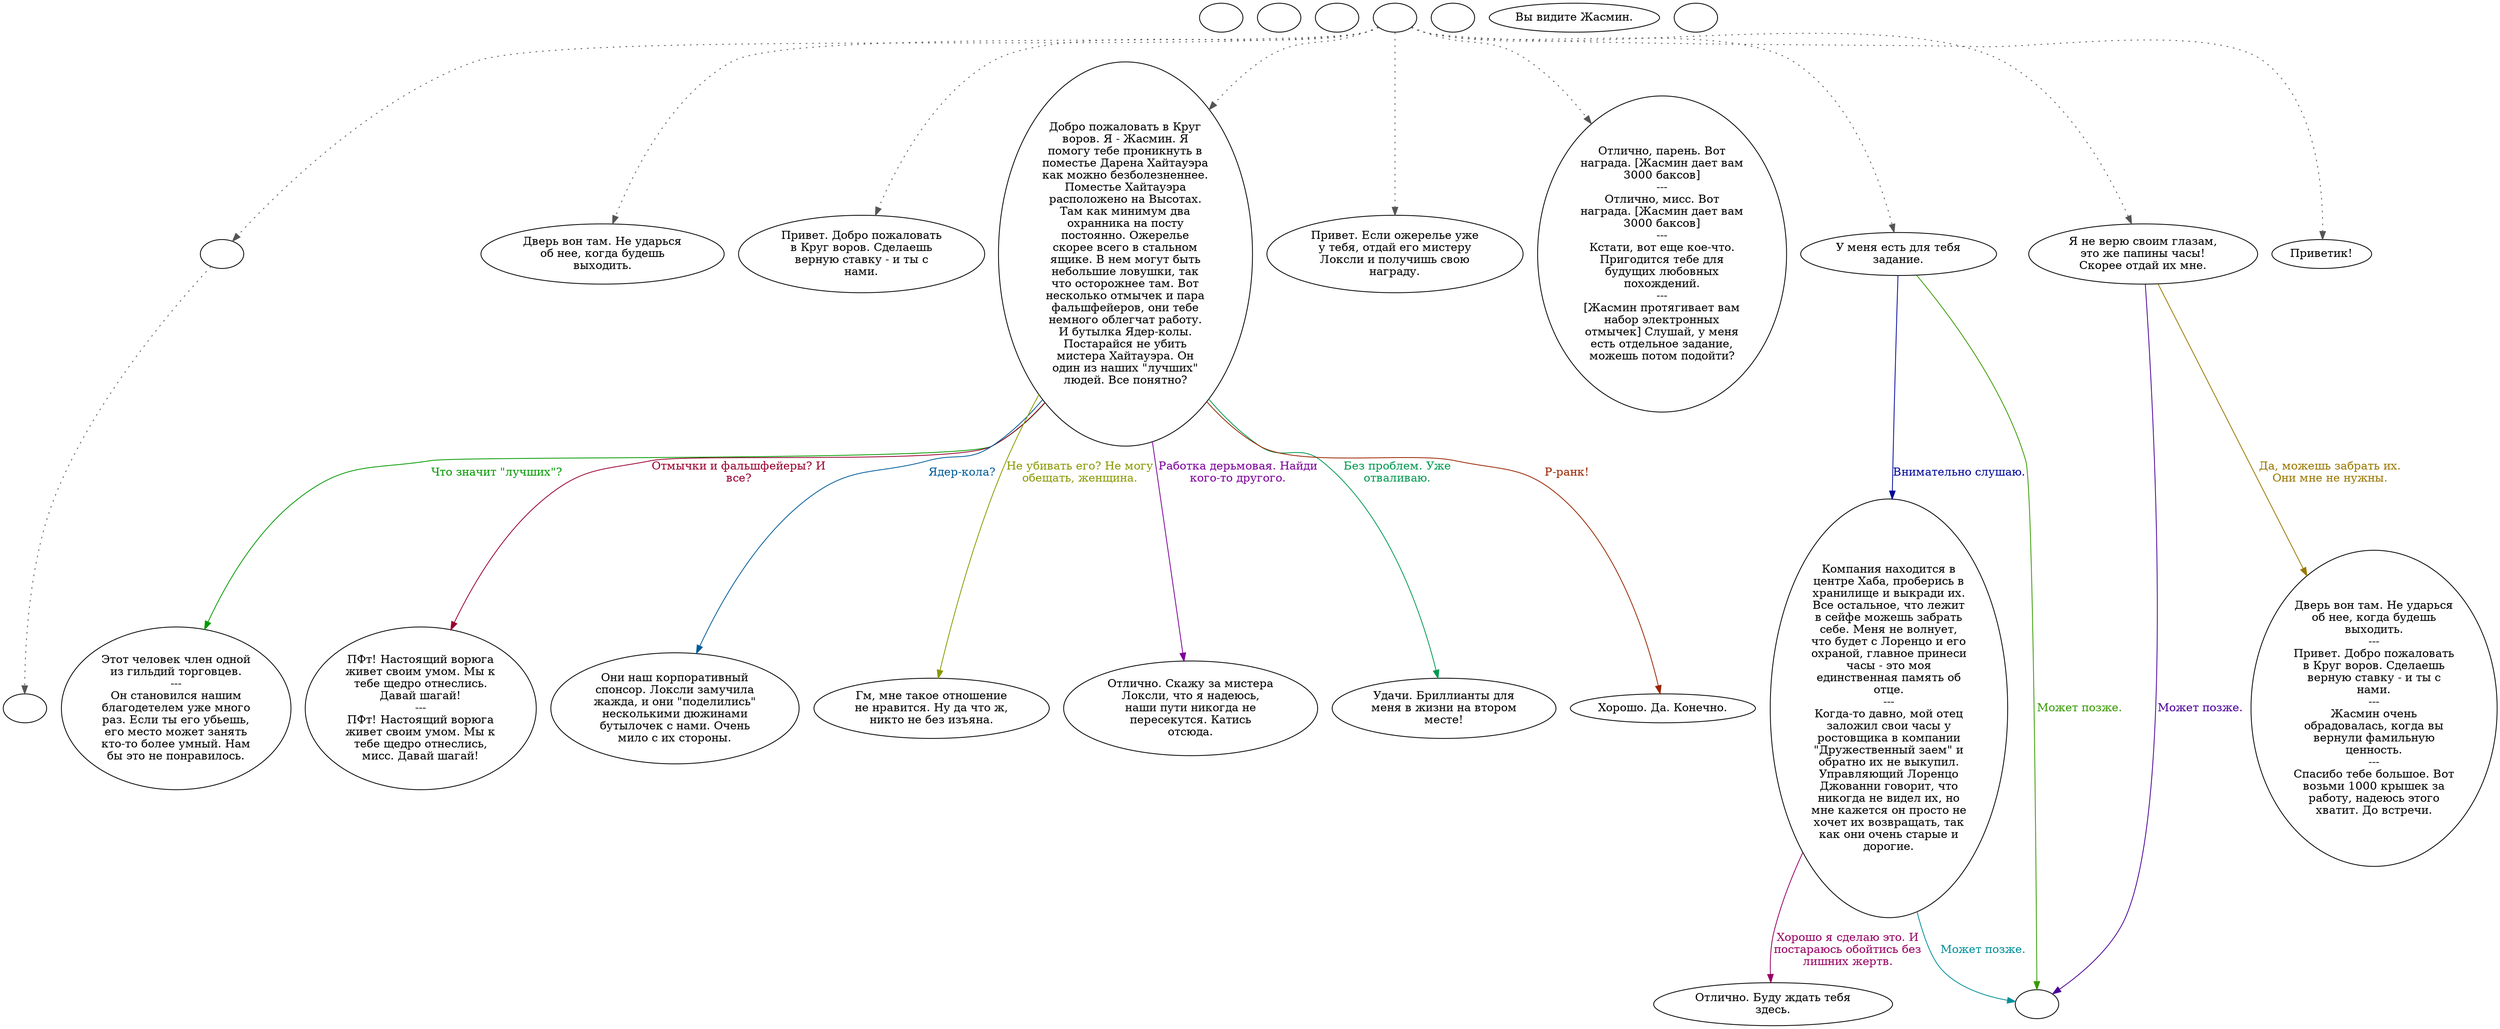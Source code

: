 digraph jasmine {
  "start" [style=filled       fillcolor="#FFFFFF"       color="#000000"]
  "start" [label=""]
  "critter_p_proc" [style=filled       fillcolor="#FFFFFF"       color="#000000"]
  "critter_p_proc" [label=""]
  "pickup_p_proc" [style=filled       fillcolor="#FFFFFF"       color="#000000"]
  "pickup_p_proc" [label=""]
  "talk_p_proc" [style=filled       fillcolor="#FFFFFF"       color="#000000"]
  "talk_p_proc" -> "get_reaction" [style=dotted color="#555555"]
  "talk_p_proc" -> "Jasmine01" [style=dotted color="#555555"]
  "talk_p_proc" -> "Jasmine02" [style=dotted color="#555555"]
  "talk_p_proc" -> "Jasmine03" [style=dotted color="#555555"]
  "talk_p_proc" -> "Jasmine05" [style=dotted color="#555555"]
  "talk_p_proc" -> "Jasmine06" [style=dotted color="#555555"]
  "talk_p_proc" -> "clock01" [style=dotted color="#555555"]
  "talk_p_proc" -> "clock04" [style=dotted color="#555555"]
  "talk_p_proc" -> "Jasmine07" [style=dotted color="#555555"]
  "talk_p_proc" [label=""]
  "destroy_p_proc" [style=filled       fillcolor="#FFFFFF"       color="#000000"]
  "destroy_p_proc" [label=""]
  "look_at_p_proc" [style=filled       fillcolor="#FFFFFF"       color="#000000"]
  "look_at_p_proc" [label="Вы видите Жасмин."]
  "map_enter_p_proc" [style=filled       fillcolor="#FFFFFF"       color="#000000"]
  "map_enter_p_proc" [label=""]
  "Jasmine01" [style=filled       fillcolor="#FFFFFF"       color="#000000"]
  "Jasmine01" [label="Дверь вон там. Не ударься\nоб нее, когда будешь\nвыходить."]
  "Jasmine02" [style=filled       fillcolor="#FFFFFF"       color="#000000"]
  "Jasmine02" [label="Привет. Добро пожаловать\nв Круг воров. Сделаешь\nверную ставку - и ты с\nнами."]
  "Jasmine03" [style=filled       fillcolor="#FFFFFF"       color="#000000"]
  "Jasmine03" [label="Добро пожаловать в Круг\nворов. Я - Жасмин. Я\nпомогу тебе проникнуть в\nпоместье Дарена Хайтауэра\nкак можно безболезненнее.\nПоместье Хайтауэра\nрасположено на Высотах.\nТам как минимум два\nохранника на посту\nпостоянно. Ожерелье\nскорее всего в стальном\nящике. В нем могут быть\nнебольшие ловушки, так\nчто осторожнее там. Вот\nнесколько отмычек и пара\nфальшфейеров, они тебе\nнемного облегчат работу.\nИ бутылка Ядер-колы.\nПостарайся не убить\nмистера Хайтауэра. Он\nодин из наших \"лучших\"\nлюдей. Все понятно?"]
  "Jasmine03" -> "Jasmine08" [label="Что значит \"лучших\"?" color="#039900" fontcolor="#039900"]
  "Jasmine03" -> "Jasmine09" [label="Отмычки и фальшфейеры? И\nвсе?" color="#99002F" fontcolor="#99002F"]
  "Jasmine03" -> "Jasmine10" [label="Ядер-кола?" color="#005C99" fontcolor="#005C99"]
  "Jasmine03" -> "Jasmine11" [label="Не убивать его? Не могу\nобещать, женщина." color="#899900" fontcolor="#899900"]
  "Jasmine03" -> "Jasmine12" [label="Работка дерьмовая. Найди\nкого-то другого." color="#7D0099" fontcolor="#7D0099"]
  "Jasmine03" -> "Jasmine13" [label="Без проблем. Уже\nотваливаю." color="#009950" fontcolor="#009950"]
  "Jasmine03" -> "Jasmine14" [label="Р-ранк!" color="#992400" fontcolor="#992400"]
  "Jasmine05" [style=filled       fillcolor="#FFFFFF"       color="#000000"]
  "Jasmine05" [label="Привет. Если ожерелье уже\nу тебя, отдай его мистеру\nЛоксли и получишь свою\nнаграду."]
  "Jasmine06" [style=filled       fillcolor="#FFFFFF"       color="#000000"]
  "Jasmine06" [label="Отлично, парень. Вот\nнаграда. [Жасмин дает вам\n3000 баксов]\n---\nОтлично, мисс. Вот\nнаграда. [Жасмин дает вам\n3000 баксов]\n---\nКстати, вот еще кое-что.\nПригодится тебе для\nбудущих любовных\nпохождений.\n---\n[Жасмин протягивает вам\nнабор электронных\nотмычек] Слушай, у меня\nесть отдельное задание,\nможешь потом подойти?"]
  "Jasmine07" [style=filled       fillcolor="#FFFFFF"       color="#000000"]
  "Jasmine07" [label="Приветик!"]
  "Jasmine08" [style=filled       fillcolor="#FFFFFF"       color="#000000"]
  "Jasmine08" [label="Этот человек член одной\nиз гильдий торговцев.\n---\nОн становился нашим\nблагодетелем уже много\nраз. Если ты его убьешь,\nего место может занять\nкто-то более умный. Нам\nбы это не понравилось."]
  "Jasmine09" [style=filled       fillcolor="#FFFFFF"       color="#000000"]
  "Jasmine09" [label="ПФт! Настоящий ворюга\nживет своим умом. Мы к\nтебе щедро отнеслись.\nДавай шагай!\n---\nПФт! Настоящий ворюга\nживет своим умом. Мы к\nтебе щедро отнеслись,\nмисс. Давай шагай!"]
  "Jasmine10" [style=filled       fillcolor="#FFFFFF"       color="#000000"]
  "Jasmine10" [label="Они наш корпоративный\nспонсор. Локсли замучила\nжажда, и они \"поделились\"\nнесколькими дюжинами\nбутылочек с нами. Очень\nмило с их стороны."]
  "Jasmine11" [style=filled       fillcolor="#FFFFFF"       color="#000000"]
  "Jasmine11" [label="Гм, мне такое отношение\nне нравится. Ну да что ж,\nникто не без изъяна."]
  "Jasmine12" [style=filled       fillcolor="#FFFFFF"       color="#000000"]
  "Jasmine12" [label="Отлично. Скажу за мистера\nЛоксли, что я надеюсь,\nнаши пути никогда не\nпересекутся. Катись\nотсюда."]
  "Jasmine13" [style=filled       fillcolor="#FFFFFF"       color="#000000"]
  "Jasmine13" [label="Удачи. Бриллианты для\nменя в жизни на втором\nместе!"]
  "Jasmine14" [style=filled       fillcolor="#FFFFFF"       color="#000000"]
  "Jasmine14" [label="Хорошо. Да. Конечно."]
  "clock01" [style=filled       fillcolor="#FFFFFF"       color="#000000"]
  "clock01" [label="У меня есть для тебя\nзадание."]
  "clock01" -> "clock02" [label="Внимательно слушаю." color="#000999" fontcolor="#000999"]
  "clock01" -> "JasmineEnd" [label="Может позже." color="#369900" fontcolor="#369900"]
  "clock02" [style=filled       fillcolor="#FFFFFF"       color="#000000"]
  "clock02" [label="Компания находится в\nцентре Хаба, проберись в\nхранилище и выкради их.\nВсе остальное, что лежит\nв сейфе можешь забрать\nсебе. Меня не волнует,\nчто будет с Лоренцо и его\nохраной, главное принеси\nчасы - это моя\nединственная память об\nотце.\n---\nКогда-то давно, мой отец\nзаложил свои часы у\nростовщика в компании\n\"Дружественный заем\" и\nобратно их не выкупил.\nУправляющий Лоренцо\nДжованни говорит, что\nникогда не видел их, но\nмне кажется он просто не\nхочет их возвращать, так\nкак они очень старые и\nдорогие."]
  "clock02" -> "clock03" [label="Хорошо я сделаю это. И\nпостараюсь обойтись без\nлишних жертв." color="#990062" fontcolor="#990062"]
  "clock02" -> "JasmineEnd" [label="Может позже." color="#008F99" fontcolor="#008F99"]
  "clock03" [style=filled       fillcolor="#FFFFFF"       color="#000000"]
  "clock03" [label="Отлично. Буду ждать тебя\nздесь."]
  "clock04" [style=filled       fillcolor="#FFFFFF"       color="#000000"]
  "clock04" [label="Я не верю своим глазам,\nэто же папины часы!\nСкорее отдай их мне."]
  "clock04" -> "clock05" [label="Да, можешь забрать их.\nОни мне не нужны." color="#997600" fontcolor="#997600"]
  "clock04" -> "JasmineEnd" [label="Может позже." color="#4A0099" fontcolor="#4A0099"]
  "clock05" [style=filled       fillcolor="#FFFFFF"       color="#000000"]
  "clock05" [label="Дверь вон там. Не ударься\nоб нее, когда будешь\nвыходить.\n---\nПривет. Добро пожаловать\nв Круг воров. Сделаешь\nверную ставку - и ты с\nнами.\n---\nЖасмин очень\nобрадовалась, когда вы\nвернули фамильную\nценность.\n---\nСпасибо тебе большое. Вот\nвозьми 1000 крышек за\nработу, надеюсь этого\nхватит. До встречи."]
  "JasmineEnd" [style=filled       fillcolor="#FFFFFF"       color="#000000"]
  "JasmineEnd" [label=""]
  "get_reaction" [style=filled       fillcolor="#FFFFFF"       color="#000000"]
  "get_reaction" -> "ReactToLevel" [style=dotted color="#555555"]
  "get_reaction" [label=""]
  "ReactToLevel" [style=filled       fillcolor="#FFFFFF"       color="#000000"]
  "ReactToLevel" [label=""]
}
